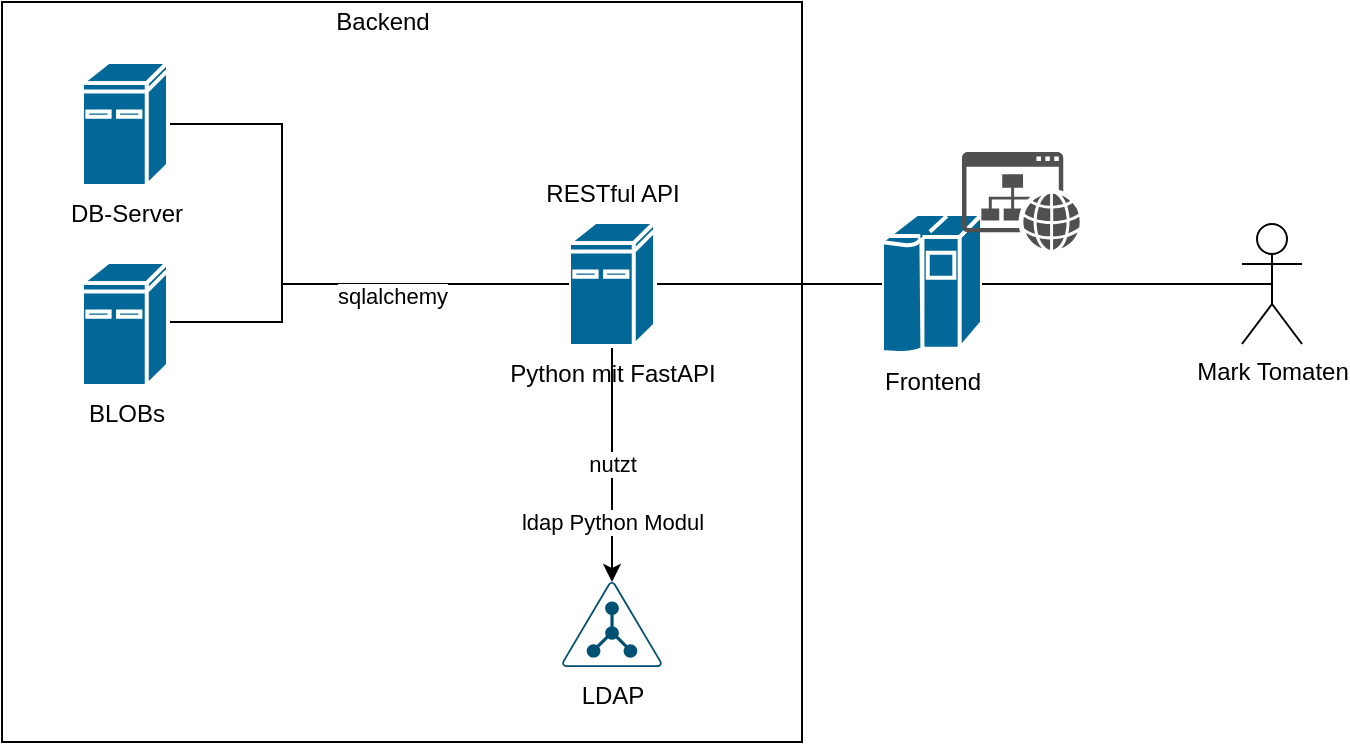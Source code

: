 <mxfile version="17.2.4" type="device"><diagram name="Page-1" id="c37626ed-c26b-45fb-9056-f9ebc6bb27b6"><mxGraphModel dx="1102" dy="865" grid="1" gridSize="10" guides="1" tooltips="1" connect="1" arrows="1" fold="1" page="1" pageScale="1" pageWidth="1100" pageHeight="850" background="none" math="0" shadow="0"><root><mxCell id="0"/><mxCell id="1" parent="0"/><mxCell id="Q895MwUTelfcBiQepmif-3" value="" style="rounded=0;whiteSpace=wrap;html=1;" parent="1" vertex="1"><mxGeometry x="180" y="350" width="400" height="370" as="geometry"/></mxCell><mxCell id="Q895MwUTelfcBiQepmif-1" value="LDAP" style="points=[[0.5,0,0],[0.765,0.48,0],[0.99,0.98,0],[0.5,1,0],[0.01,0.98,0],[0.235,0.48,0]];verticalLabelPosition=bottom;sketch=0;html=1;verticalAlign=top;aspect=fixed;align=center;pointerEvents=1;shape=mxgraph.cisco19.ldap;fillColor=#005073;strokeColor=none;" parent="1" vertex="1"><mxGeometry x="460" y="640" width="50" height="42.5" as="geometry"/></mxCell><mxCell id="Q895MwUTelfcBiQepmif-2" value="Frontend" style="shape=mxgraph.cisco.computers_and_peripherals.ibm_mainframe;sketch=0;html=1;pointerEvents=1;dashed=0;fillColor=#036897;strokeColor=#ffffff;strokeWidth=2;verticalLabelPosition=bottom;verticalAlign=top;align=center;outlineConnect=0;" parent="1" vertex="1"><mxGeometry x="620" y="456" width="50" height="70" as="geometry"/></mxCell><mxCell id="Q895MwUTelfcBiQepmif-7" value="&lt;div&gt;nutzt&lt;/div&gt;" style="edgeStyle=orthogonalEdgeStyle;rounded=0;orthogonalLoop=1;jettySize=auto;html=1;exitX=0.5;exitY=1;exitDx=0;exitDy=0;exitPerimeter=0;entryX=0.5;entryY=0;entryDx=0;entryDy=0;entryPerimeter=0;" parent="1" source="Q895MwUTelfcBiQepmif-5" target="Q895MwUTelfcBiQepmif-1" edge="1"><mxGeometry relative="1" as="geometry"><Array as="points"><mxPoint x="485" y="640"/></Array></mxGeometry></mxCell><mxCell id="Q895MwUTelfcBiQepmif-17" style="edgeStyle=orthogonalEdgeStyle;rounded=0;orthogonalLoop=1;jettySize=auto;html=1;exitX=1;exitY=0.5;exitDx=0;exitDy=0;exitPerimeter=0;entryX=0;entryY=0.5;entryDx=0;entryDy=0;entryPerimeter=0;endArrow=none;endFill=0;" parent="1" source="Q895MwUTelfcBiQepmif-5" target="Q895MwUTelfcBiQepmif-2" edge="1"><mxGeometry relative="1" as="geometry"/></mxCell><mxCell id="Q895MwUTelfcBiQepmif-5" value="Python mit FastAPI" style="shape=mxgraph.cisco.computers_and_peripherals.ibm_mini_as400;sketch=0;html=1;pointerEvents=1;dashed=0;fillColor=#036897;strokeColor=#ffffff;strokeWidth=2;verticalLabelPosition=bottom;verticalAlign=top;align=center;outlineConnect=0;" parent="1" vertex="1"><mxGeometry x="463.5" y="460" width="43" height="62" as="geometry"/></mxCell><mxCell id="Q895MwUTelfcBiQepmif-16" style="edgeStyle=orthogonalEdgeStyle;rounded=0;orthogonalLoop=1;jettySize=auto;html=1;exitX=1;exitY=0.5;exitDx=0;exitDy=0;exitPerimeter=0;entryX=0;entryY=0.5;entryDx=0;entryDy=0;entryPerimeter=0;endArrow=none;endFill=0;" parent="1" source="Q895MwUTelfcBiQepmif-9" target="Q895MwUTelfcBiQepmif-5" edge="1"><mxGeometry relative="1" as="geometry"><Array as="points"><mxPoint x="320" y="411"/><mxPoint x="320" y="491"/></Array></mxGeometry></mxCell><mxCell id="Q895MwUTelfcBiQepmif-9" value="DB-Server" style="shape=mxgraph.cisco.computers_and_peripherals.ibm_mini_as400;sketch=0;html=1;pointerEvents=1;dashed=0;fillColor=#036897;strokeColor=#ffffff;strokeWidth=2;verticalLabelPosition=bottom;verticalAlign=top;align=center;outlineConnect=0;" parent="1" vertex="1"><mxGeometry x="220" y="380" width="43" height="62" as="geometry"/></mxCell><mxCell id="Q895MwUTelfcBiQepmif-13" style="edgeStyle=orthogonalEdgeStyle;rounded=0;orthogonalLoop=1;jettySize=auto;html=1;exitX=1;exitY=0.5;exitDx=0;exitDy=0;exitPerimeter=0;entryX=0;entryY=0.5;entryDx=0;entryDy=0;entryPerimeter=0;endArrow=none;endFill=0;" parent="1" source="Q895MwUTelfcBiQepmif-10" target="Q895MwUTelfcBiQepmif-5" edge="1"><mxGeometry relative="1" as="geometry"><Array as="points"><mxPoint x="263" y="510"/><mxPoint x="320" y="510"/><mxPoint x="320" y="491"/></Array></mxGeometry></mxCell><mxCell id="BjbiNT3PoMyE3y77csC7-3" value="ldap Python Modul" style="edgeLabel;html=1;align=center;verticalAlign=middle;resizable=0;points=[];" vertex="1" connectable="0" parent="Q895MwUTelfcBiQepmif-13"><mxGeometry x="0.206" y="-3" relative="1" as="geometry"><mxPoint x="109" y="116" as="offset"/></mxGeometry></mxCell><mxCell id="BjbiNT3PoMyE3y77csC7-4" value="sqlalchemy" style="edgeLabel;html=1;align=center;verticalAlign=middle;resizable=0;points=[];" vertex="1" connectable="0" parent="Q895MwUTelfcBiQepmif-13"><mxGeometry x="0.197" relative="1" as="geometry"><mxPoint y="6" as="offset"/></mxGeometry></mxCell><mxCell id="Q895MwUTelfcBiQepmif-10" value="BLOBs" style="shape=mxgraph.cisco.computers_and_peripherals.ibm_mini_as400;sketch=0;html=1;pointerEvents=1;dashed=0;fillColor=#036897;strokeColor=#ffffff;strokeWidth=2;verticalLabelPosition=bottom;verticalAlign=top;align=center;outlineConnect=0;" parent="1" vertex="1"><mxGeometry x="220" y="480" width="43" height="62" as="geometry"/></mxCell><mxCell id="Q895MwUTelfcBiQepmif-19" value="" style="sketch=0;pointerEvents=1;shadow=0;dashed=0;html=1;strokeColor=none;fillColor=#505050;labelPosition=center;verticalLabelPosition=bottom;verticalAlign=top;outlineConnect=0;align=center;shape=mxgraph.office.concepts.website;" parent="1" vertex="1"><mxGeometry x="660" y="425" width="59" height="49" as="geometry"/></mxCell><mxCell id="BjbiNT3PoMyE3y77csC7-6" value="RESTful API" style="text;html=1;align=center;verticalAlign=middle;resizable=0;points=[];autosize=1;strokeColor=none;fillColor=none;" vertex="1" parent="1"><mxGeometry x="445" y="436" width="80" height="20" as="geometry"/></mxCell><mxCell id="BjbiNT3PoMyE3y77csC7-7" value="Backend" style="text;html=1;align=center;verticalAlign=middle;resizable=0;points=[];autosize=1;strokeColor=none;fillColor=none;" vertex="1" parent="1"><mxGeometry x="340" y="350" width="60" height="20" as="geometry"/></mxCell><mxCell id="BjbiNT3PoMyE3y77csC7-11" style="edgeStyle=orthogonalEdgeStyle;rounded=0;orthogonalLoop=1;jettySize=auto;html=1;exitX=0.5;exitY=0.5;exitDx=0;exitDy=0;exitPerimeter=0;entryX=1;entryY=0.5;entryDx=0;entryDy=0;entryPerimeter=0;endArrow=none;endFill=0;" edge="1" parent="1" source="BjbiNT3PoMyE3y77csC7-9" target="Q895MwUTelfcBiQepmif-2"><mxGeometry relative="1" as="geometry"/></mxCell><mxCell id="BjbiNT3PoMyE3y77csC7-9" value="Mark Tomaten" style="shape=umlActor;verticalLabelPosition=bottom;verticalAlign=top;html=1;outlineConnect=0;" vertex="1" parent="1"><mxGeometry x="800" y="461" width="30" height="60" as="geometry"/></mxCell></root></mxGraphModel></diagram></mxfile>